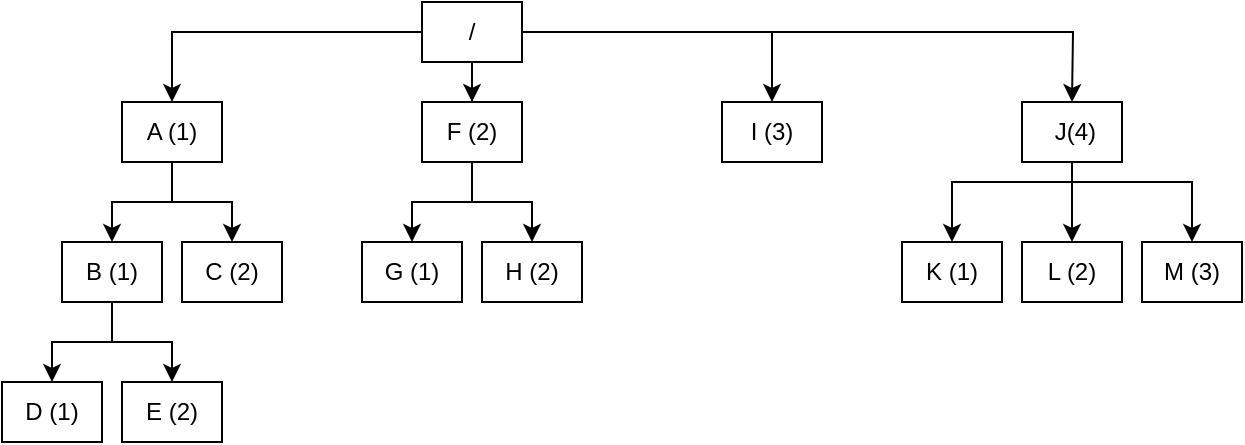 <mxfile version="23.1.5" type="device">
  <diagram name="Page-1" id="X7lXuVGgIULx2fpEni_M">
    <mxGraphModel dx="1836" dy="985" grid="1" gridSize="10" guides="1" tooltips="1" connect="1" arrows="1" fold="1" page="1" pageScale="1" pageWidth="827" pageHeight="1169" math="0" shadow="0">
      <root>
        <mxCell id="0" />
        <mxCell id="1" parent="0" />
        <mxCell id="iVkYS-rbBSNuBG6V8WJE-12" style="edgeStyle=orthogonalEdgeStyle;rounded=0;orthogonalLoop=1;jettySize=auto;html=1;entryX=0.5;entryY=0;entryDx=0;entryDy=0;" parent="1" source="iVkYS-rbBSNuBG6V8WJE-1" target="iVkYS-rbBSNuBG6V8WJE-2" edge="1">
          <mxGeometry relative="1" as="geometry" />
        </mxCell>
        <mxCell id="iVkYS-rbBSNuBG6V8WJE-13" style="edgeStyle=orthogonalEdgeStyle;rounded=0;orthogonalLoop=1;jettySize=auto;html=1;entryX=0.5;entryY=0;entryDx=0;entryDy=0;" parent="1" source="iVkYS-rbBSNuBG6V8WJE-1" target="iVkYS-rbBSNuBG6V8WJE-3" edge="1">
          <mxGeometry relative="1" as="geometry" />
        </mxCell>
        <mxCell id="iVkYS-rbBSNuBG6V8WJE-1" value="A (1)" style="rounded=0;whiteSpace=wrap;html=1;" parent="1" vertex="1">
          <mxGeometry x="120" y="120" width="50" height="30" as="geometry" />
        </mxCell>
        <mxCell id="iVkYS-rbBSNuBG6V8WJE-16" style="edgeStyle=orthogonalEdgeStyle;rounded=0;orthogonalLoop=1;jettySize=auto;html=1;entryX=0.5;entryY=0;entryDx=0;entryDy=0;" parent="1" source="iVkYS-rbBSNuBG6V8WJE-2" target="iVkYS-rbBSNuBG6V8WJE-9" edge="1">
          <mxGeometry relative="1" as="geometry" />
        </mxCell>
        <mxCell id="iVkYS-rbBSNuBG6V8WJE-18" style="edgeStyle=orthogonalEdgeStyle;rounded=0;orthogonalLoop=1;jettySize=auto;html=1;entryX=0.5;entryY=0;entryDx=0;entryDy=0;" parent="1" source="iVkYS-rbBSNuBG6V8WJE-2" target="iVkYS-rbBSNuBG6V8WJE-10" edge="1">
          <mxGeometry relative="1" as="geometry" />
        </mxCell>
        <mxCell id="iVkYS-rbBSNuBG6V8WJE-2" value="B (1)" style="rounded=0;whiteSpace=wrap;html=1;" parent="1" vertex="1">
          <mxGeometry x="90" y="190" width="50" height="30" as="geometry" />
        </mxCell>
        <mxCell id="iVkYS-rbBSNuBG6V8WJE-3" value="C (2)" style="rounded=0;whiteSpace=wrap;html=1;" parent="1" vertex="1">
          <mxGeometry x="150" y="190" width="50" height="30" as="geometry" />
        </mxCell>
        <mxCell id="iVkYS-rbBSNuBG6V8WJE-4" value="G (1)" style="rounded=0;whiteSpace=wrap;html=1;" parent="1" vertex="1">
          <mxGeometry x="240" y="190" width="50" height="30" as="geometry" />
        </mxCell>
        <mxCell id="iVkYS-rbBSNuBG6V8WJE-5" value="H (2)" style="rounded=0;whiteSpace=wrap;html=1;" parent="1" vertex="1">
          <mxGeometry x="300" y="190" width="50" height="30" as="geometry" />
        </mxCell>
        <mxCell id="iVkYS-rbBSNuBG6V8WJE-14" style="edgeStyle=orthogonalEdgeStyle;rounded=0;orthogonalLoop=1;jettySize=auto;html=1;entryX=0.5;entryY=0;entryDx=0;entryDy=0;" parent="1" source="iVkYS-rbBSNuBG6V8WJE-7" target="iVkYS-rbBSNuBG6V8WJE-4" edge="1">
          <mxGeometry relative="1" as="geometry" />
        </mxCell>
        <mxCell id="iVkYS-rbBSNuBG6V8WJE-15" style="edgeStyle=orthogonalEdgeStyle;rounded=0;orthogonalLoop=1;jettySize=auto;html=1;entryX=0.5;entryY=0;entryDx=0;entryDy=0;" parent="1" source="iVkYS-rbBSNuBG6V8WJE-7" target="iVkYS-rbBSNuBG6V8WJE-5" edge="1">
          <mxGeometry relative="1" as="geometry" />
        </mxCell>
        <mxCell id="iVkYS-rbBSNuBG6V8WJE-7" value="F (2)" style="rounded=0;whiteSpace=wrap;html=1;" parent="1" vertex="1">
          <mxGeometry x="270" y="120" width="50" height="30" as="geometry" />
        </mxCell>
        <mxCell id="iVkYS-rbBSNuBG6V8WJE-9" value="D (1)" style="rounded=0;whiteSpace=wrap;html=1;" parent="1" vertex="1">
          <mxGeometry x="60" y="260" width="50" height="30" as="geometry" />
        </mxCell>
        <mxCell id="iVkYS-rbBSNuBG6V8WJE-10" value="E (2)" style="rounded=0;whiteSpace=wrap;html=1;" parent="1" vertex="1">
          <mxGeometry x="120" y="260" width="50" height="30" as="geometry" />
        </mxCell>
        <mxCell id="iVkYS-rbBSNuBG6V8WJE-11" value="I (3)" style="rounded=0;whiteSpace=wrap;html=1;" parent="1" vertex="1">
          <mxGeometry x="420" y="120" width="50" height="30" as="geometry" />
        </mxCell>
        <mxCell id="iVkYS-rbBSNuBG6V8WJE-22" style="edgeStyle=orthogonalEdgeStyle;rounded=0;orthogonalLoop=1;jettySize=auto;html=1;entryX=0.5;entryY=0;entryDx=0;entryDy=0;" parent="1" source="iVkYS-rbBSNuBG6V8WJE-21" target="iVkYS-rbBSNuBG6V8WJE-1" edge="1">
          <mxGeometry relative="1" as="geometry" />
        </mxCell>
        <mxCell id="iVkYS-rbBSNuBG6V8WJE-23" style="edgeStyle=orthogonalEdgeStyle;rounded=0;orthogonalLoop=1;jettySize=auto;html=1;entryX=0.5;entryY=0;entryDx=0;entryDy=0;" parent="1" source="iVkYS-rbBSNuBG6V8WJE-21" target="iVkYS-rbBSNuBG6V8WJE-7" edge="1">
          <mxGeometry relative="1" as="geometry" />
        </mxCell>
        <mxCell id="iVkYS-rbBSNuBG6V8WJE-24" style="edgeStyle=orthogonalEdgeStyle;rounded=0;orthogonalLoop=1;jettySize=auto;html=1;entryX=0.5;entryY=0;entryDx=0;entryDy=0;" parent="1" source="iVkYS-rbBSNuBG6V8WJE-21" target="iVkYS-rbBSNuBG6V8WJE-11" edge="1">
          <mxGeometry relative="1" as="geometry" />
        </mxCell>
        <mxCell id="iVkYS-rbBSNuBG6V8WJE-26" style="edgeStyle=orthogonalEdgeStyle;rounded=0;orthogonalLoop=1;jettySize=auto;html=1;" parent="1" source="iVkYS-rbBSNuBG6V8WJE-21" edge="1">
          <mxGeometry relative="1" as="geometry">
            <mxPoint x="595" y="120" as="targetPoint" />
          </mxGeometry>
        </mxCell>
        <mxCell id="iVkYS-rbBSNuBG6V8WJE-21" value="/" style="rounded=0;whiteSpace=wrap;html=1;" parent="1" vertex="1">
          <mxGeometry x="270" y="70" width="50" height="30" as="geometry" />
        </mxCell>
        <mxCell id="iVkYS-rbBSNuBG6V8WJE-27" value="K (1)" style="rounded=0;whiteSpace=wrap;html=1;" parent="1" vertex="1">
          <mxGeometry x="510" y="190" width="50" height="30" as="geometry" />
        </mxCell>
        <mxCell id="iVkYS-rbBSNuBG6V8WJE-28" value="L (2)" style="rounded=0;whiteSpace=wrap;html=1;" parent="1" vertex="1">
          <mxGeometry x="570" y="190" width="50" height="30" as="geometry" />
        </mxCell>
        <mxCell id="iVkYS-rbBSNuBG6V8WJE-29" style="edgeStyle=orthogonalEdgeStyle;rounded=0;orthogonalLoop=1;jettySize=auto;html=1;entryX=0.5;entryY=0;entryDx=0;entryDy=0;" parent="1" source="iVkYS-rbBSNuBG6V8WJE-31" target="iVkYS-rbBSNuBG6V8WJE-27" edge="1">
          <mxGeometry relative="1" as="geometry">
            <Array as="points">
              <mxPoint x="595" y="160" />
              <mxPoint x="535" y="160" />
            </Array>
          </mxGeometry>
        </mxCell>
        <mxCell id="iVkYS-rbBSNuBG6V8WJE-30" style="edgeStyle=orthogonalEdgeStyle;rounded=0;orthogonalLoop=1;jettySize=auto;html=1;entryX=0.5;entryY=0;entryDx=0;entryDy=0;" parent="1" source="iVkYS-rbBSNuBG6V8WJE-31" target="iVkYS-rbBSNuBG6V8WJE-28" edge="1">
          <mxGeometry relative="1" as="geometry" />
        </mxCell>
        <mxCell id="iVkYS-rbBSNuBG6V8WJE-33" style="edgeStyle=orthogonalEdgeStyle;rounded=0;orthogonalLoop=1;jettySize=auto;html=1;entryX=0.5;entryY=0;entryDx=0;entryDy=0;" parent="1" source="iVkYS-rbBSNuBG6V8WJE-31" target="iVkYS-rbBSNuBG6V8WJE-32" edge="1">
          <mxGeometry relative="1" as="geometry">
            <Array as="points">
              <mxPoint x="595" y="160" />
              <mxPoint x="655" y="160" />
            </Array>
          </mxGeometry>
        </mxCell>
        <mxCell id="iVkYS-rbBSNuBG6V8WJE-31" value="&amp;nbsp;J(4)" style="rounded=0;whiteSpace=wrap;html=1;" parent="1" vertex="1">
          <mxGeometry x="570" y="120" width="50" height="30" as="geometry" />
        </mxCell>
        <mxCell id="iVkYS-rbBSNuBG6V8WJE-32" value="M (3)" style="rounded=0;whiteSpace=wrap;html=1;" parent="1" vertex="1">
          <mxGeometry x="630" y="190" width="50" height="30" as="geometry" />
        </mxCell>
      </root>
    </mxGraphModel>
  </diagram>
</mxfile>
